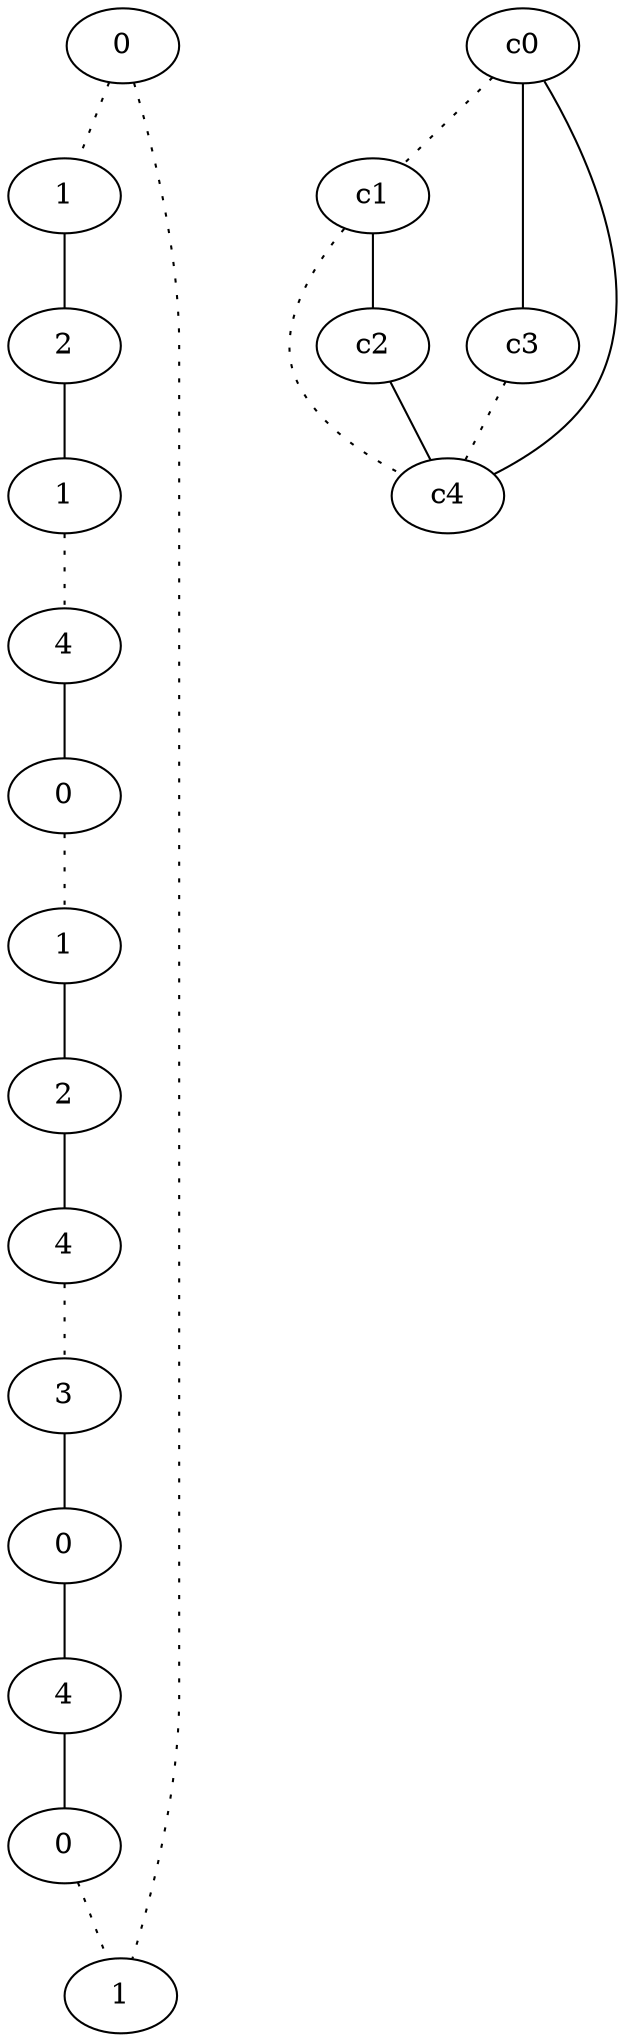 graph {
a0[label=0];
a1[label=1];
a2[label=2];
a3[label=1];
a4[label=4];
a5[label=0];
a6[label=1];
a7[label=2];
a8[label=4];
a9[label=3];
a10[label=0];
a11[label=4];
a12[label=0];
a13[label=1];
a0 -- a1 [style=dotted];
a0 -- a13 [style=dotted];
a1 -- a2;
a2 -- a3;
a3 -- a4 [style=dotted];
a4 -- a5;
a5 -- a6 [style=dotted];
a6 -- a7;
a7 -- a8;
a8 -- a9 [style=dotted];
a9 -- a10;
a10 -- a11;
a11 -- a12;
a12 -- a13 [style=dotted];
c0 -- c1 [style=dotted];
c0 -- c3;
c0 -- c4;
c1 -- c2;
c1 -- c4 [style=dotted];
c2 -- c4;
c3 -- c4 [style=dotted];
}
